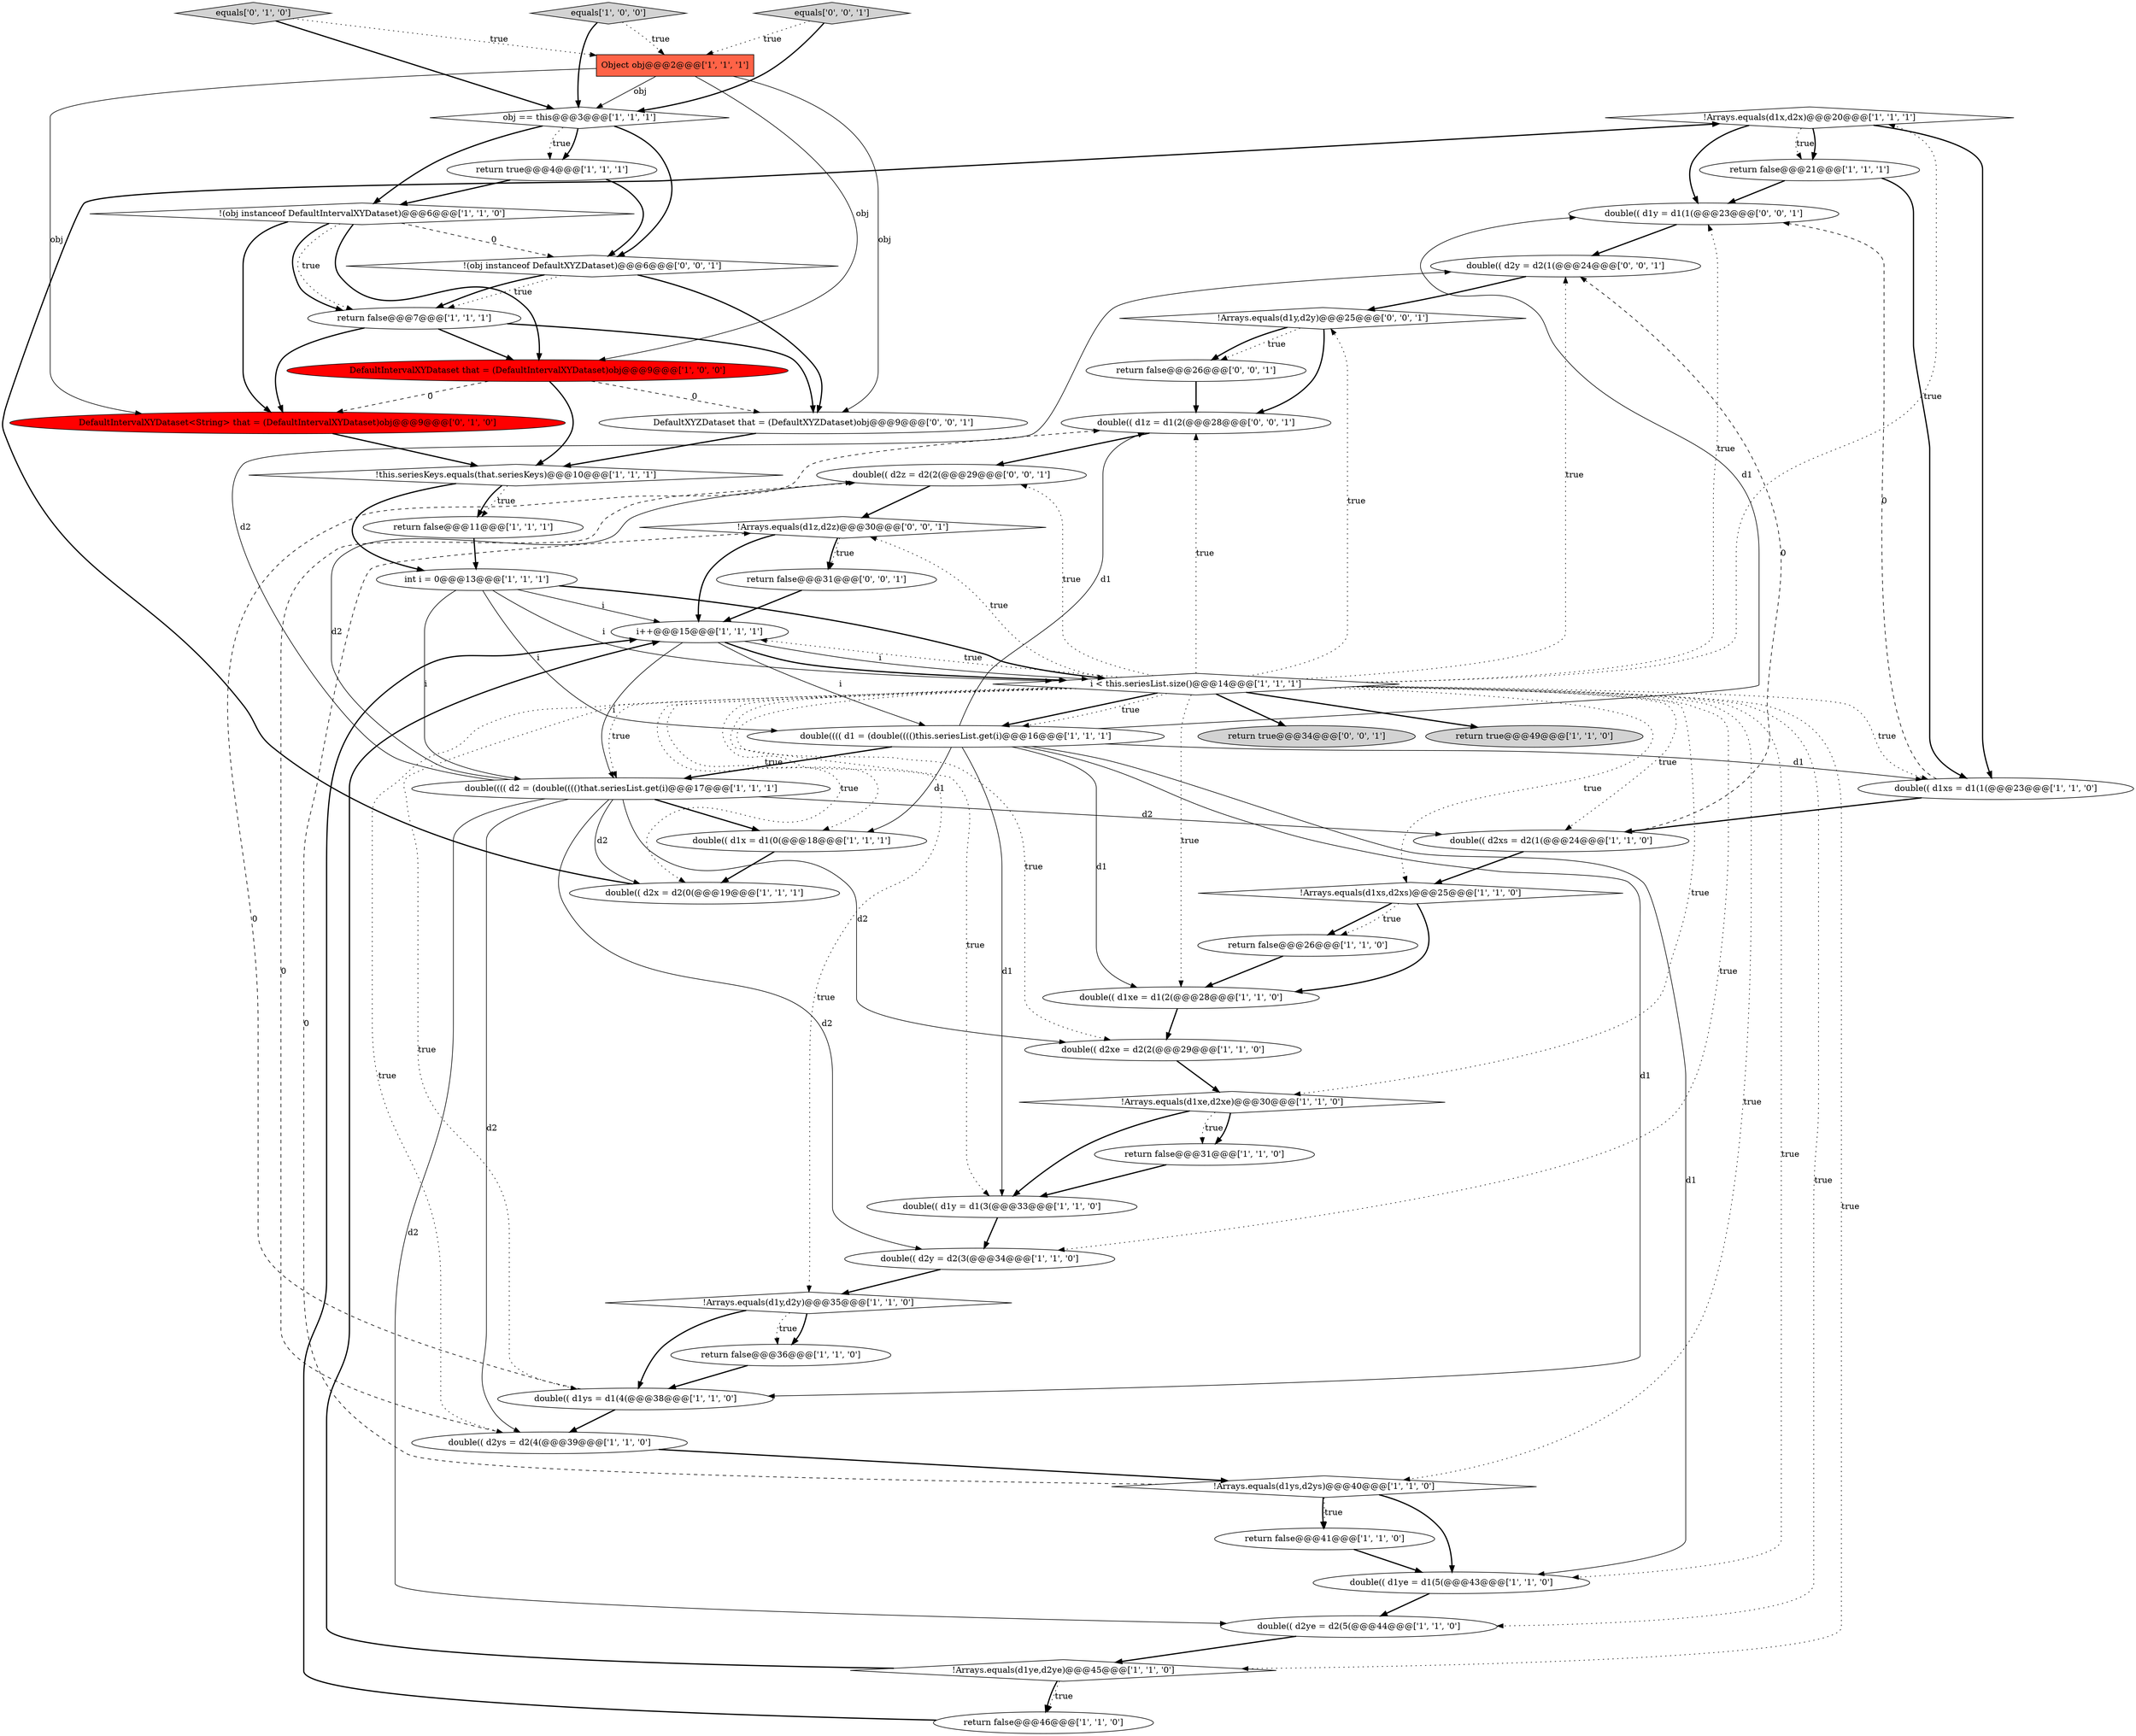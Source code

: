 digraph {
5 [style = filled, label = "!Arrays.equals(d1x,d2x)@@@20@@@['1', '1', '1']", fillcolor = white, shape = diamond image = "AAA0AAABBB1BBB"];
15 [style = filled, label = "double(( d2ys = d2(4(@@@39@@@['1', '1', '0']", fillcolor = white, shape = ellipse image = "AAA0AAABBB1BBB"];
41 [style = filled, label = "double(( d2y = d2(1(@@@24@@@['0', '0', '1']", fillcolor = white, shape = ellipse image = "AAA0AAABBB3BBB"];
47 [style = filled, label = "!(obj instanceof DefaultXYZDataset)@@@6@@@['0', '0', '1']", fillcolor = white, shape = diamond image = "AAA0AAABBB3BBB"];
52 [style = filled, label = "double(( d1y = d1(1(@@@23@@@['0', '0', '1']", fillcolor = white, shape = ellipse image = "AAA0AAABBB3BBB"];
22 [style = filled, label = "return false@@@41@@@['1', '1', '0']", fillcolor = white, shape = ellipse image = "AAA0AAABBB1BBB"];
28 [style = filled, label = "double(( d2x = d2(0(@@@19@@@['1', '1', '1']", fillcolor = white, shape = ellipse image = "AAA0AAABBB1BBB"];
31 [style = filled, label = "!(obj instanceof DefaultIntervalXYDataset)@@@6@@@['1', '1', '0']", fillcolor = white, shape = diamond image = "AAA0AAABBB1BBB"];
29 [style = filled, label = "double(( d1xs = d1(1(@@@23@@@['1', '1', '0']", fillcolor = white, shape = ellipse image = "AAA0AAABBB1BBB"];
11 [style = filled, label = "int i = 0@@@13@@@['1', '1', '1']", fillcolor = white, shape = ellipse image = "AAA0AAABBB1BBB"];
49 [style = filled, label = "equals['0', '0', '1']", fillcolor = lightgray, shape = diamond image = "AAA0AAABBB3BBB"];
2 [style = filled, label = "!Arrays.equals(d1ys,d2ys)@@@40@@@['1', '1', '0']", fillcolor = white, shape = diamond image = "AAA0AAABBB1BBB"];
7 [style = filled, label = "equals['1', '0', '0']", fillcolor = lightgray, shape = diamond image = "AAA0AAABBB1BBB"];
30 [style = filled, label = "double(( d2xe = d2(2(@@@29@@@['1', '1', '0']", fillcolor = white, shape = ellipse image = "AAA0AAABBB1BBB"];
32 [style = filled, label = "DefaultIntervalXYDataset that = (DefaultIntervalXYDataset)obj@@@9@@@['1', '0', '0']", fillcolor = red, shape = ellipse image = "AAA1AAABBB1BBB"];
37 [style = filled, label = "double(( d1ye = d1(5(@@@43@@@['1', '1', '0']", fillcolor = white, shape = ellipse image = "AAA0AAABBB1BBB"];
10 [style = filled, label = "double(( d1y = d1(3(@@@33@@@['1', '1', '0']", fillcolor = white, shape = ellipse image = "AAA0AAABBB1BBB"];
46 [style = filled, label = "return true@@@34@@@['0', '0', '1']", fillcolor = lightgray, shape = ellipse image = "AAA0AAABBB3BBB"];
16 [style = filled, label = "!Arrays.equals(d1xe,d2xe)@@@30@@@['1', '1', '0']", fillcolor = white, shape = diamond image = "AAA0AAABBB1BBB"];
50 [style = filled, label = "DefaultXYZDataset that = (DefaultXYZDataset)obj@@@9@@@['0', '0', '1']", fillcolor = white, shape = ellipse image = "AAA0AAABBB3BBB"];
21 [style = filled, label = "return false@@@36@@@['1', '1', '0']", fillcolor = white, shape = ellipse image = "AAA0AAABBB1BBB"];
48 [style = filled, label = "return false@@@26@@@['0', '0', '1']", fillcolor = white, shape = ellipse image = "AAA0AAABBB3BBB"];
34 [style = filled, label = "i++@@@15@@@['1', '1', '1']", fillcolor = white, shape = ellipse image = "AAA0AAABBB1BBB"];
20 [style = filled, label = "return true@@@49@@@['1', '1', '0']", fillcolor = lightgray, shape = ellipse image = "AAA0AAABBB1BBB"];
25 [style = filled, label = "!Arrays.equals(d1xs,d2xs)@@@25@@@['1', '1', '0']", fillcolor = white, shape = diamond image = "AAA0AAABBB1BBB"];
9 [style = filled, label = "!Arrays.equals(d1y,d2y)@@@35@@@['1', '1', '0']", fillcolor = white, shape = diamond image = "AAA0AAABBB1BBB"];
0 [style = filled, label = "i < this.seriesList.size()@@@14@@@['1', '1', '1']", fillcolor = white, shape = diamond image = "AAA0AAABBB1BBB"];
43 [style = filled, label = "double(( d1z = d1(2(@@@28@@@['0', '0', '1']", fillcolor = white, shape = ellipse image = "AAA0AAABBB3BBB"];
3 [style = filled, label = "double(( d1x = d1(0(@@@18@@@['1', '1', '1']", fillcolor = white, shape = ellipse image = "AAA0AAABBB1BBB"];
35 [style = filled, label = "double(( d2xs = d2(1(@@@24@@@['1', '1', '0']", fillcolor = white, shape = ellipse image = "AAA0AAABBB1BBB"];
14 [style = filled, label = "!Arrays.equals(d1ye,d2ye)@@@45@@@['1', '1', '0']", fillcolor = white, shape = diamond image = "AAA0AAABBB1BBB"];
38 [style = filled, label = "double(( d2ye = d2(5(@@@44@@@['1', '1', '0']", fillcolor = white, shape = ellipse image = "AAA0AAABBB1BBB"];
40 [style = filled, label = "DefaultIntervalXYDataset<String> that = (DefaultIntervalXYDataset)obj@@@9@@@['0', '1', '0']", fillcolor = red, shape = ellipse image = "AAA1AAABBB2BBB"];
39 [style = filled, label = "equals['0', '1', '0']", fillcolor = lightgray, shape = diamond image = "AAA0AAABBB2BBB"];
1 [style = filled, label = "double(((( d1 = (double(((()this.seriesList.get(i)@@@16@@@['1', '1', '1']", fillcolor = white, shape = ellipse image = "AAA0AAABBB1BBB"];
6 [style = filled, label = "return false@@@21@@@['1', '1', '1']", fillcolor = white, shape = ellipse image = "AAA0AAABBB1BBB"];
42 [style = filled, label = "return false@@@31@@@['0', '0', '1']", fillcolor = white, shape = ellipse image = "AAA0AAABBB3BBB"];
4 [style = filled, label = "return true@@@4@@@['1', '1', '1']", fillcolor = white, shape = ellipse image = "AAA0AAABBB1BBB"];
8 [style = filled, label = "return false@@@7@@@['1', '1', '1']", fillcolor = white, shape = ellipse image = "AAA0AAABBB1BBB"];
23 [style = filled, label = "return false@@@46@@@['1', '1', '0']", fillcolor = white, shape = ellipse image = "AAA0AAABBB1BBB"];
24 [style = filled, label = "!this.seriesKeys.equals(that.seriesKeys)@@@10@@@['1', '1', '1']", fillcolor = white, shape = diamond image = "AAA0AAABBB1BBB"];
27 [style = filled, label = "Object obj@@@2@@@['1', '1', '1']", fillcolor = tomato, shape = box image = "AAA0AAABBB1BBB"];
44 [style = filled, label = "!Arrays.equals(d1z,d2z)@@@30@@@['0', '0', '1']", fillcolor = white, shape = diamond image = "AAA0AAABBB3BBB"];
17 [style = filled, label = "return false@@@31@@@['1', '1', '0']", fillcolor = white, shape = ellipse image = "AAA0AAABBB1BBB"];
19 [style = filled, label = "return false@@@26@@@['1', '1', '0']", fillcolor = white, shape = ellipse image = "AAA0AAABBB1BBB"];
51 [style = filled, label = "!Arrays.equals(d1y,d2y)@@@25@@@['0', '0', '1']", fillcolor = white, shape = diamond image = "AAA0AAABBB3BBB"];
36 [style = filled, label = "double(( d2y = d2(3(@@@34@@@['1', '1', '0']", fillcolor = white, shape = ellipse image = "AAA0AAABBB1BBB"];
26 [style = filled, label = "double(( d1ys = d1(4(@@@38@@@['1', '1', '0']", fillcolor = white, shape = ellipse image = "AAA0AAABBB1BBB"];
45 [style = filled, label = "double(( d2z = d2(2(@@@29@@@['0', '0', '1']", fillcolor = white, shape = ellipse image = "AAA0AAABBB3BBB"];
33 [style = filled, label = "return false@@@11@@@['1', '1', '1']", fillcolor = white, shape = ellipse image = "AAA0AAABBB1BBB"];
18 [style = filled, label = "double(((( d2 = (double(((()that.seriesList.get(i)@@@17@@@['1', '1', '1']", fillcolor = white, shape = ellipse image = "AAA0AAABBB1BBB"];
12 [style = filled, label = "double(( d1xe = d1(2(@@@28@@@['1', '1', '0']", fillcolor = white, shape = ellipse image = "AAA0AAABBB1BBB"];
13 [style = filled, label = "obj == this@@@3@@@['1', '1', '1']", fillcolor = white, shape = diamond image = "AAA0AAABBB1BBB"];
0->12 [style = dotted, label="true"];
18->3 [style = bold, label=""];
13->47 [style = bold, label=""];
0->5 [style = dotted, label="true"];
2->22 [style = dotted, label="true"];
0->46 [style = bold, label=""];
22->37 [style = bold, label=""];
16->17 [style = dotted, label="true"];
11->1 [style = solid, label="i"];
24->33 [style = dotted, label="true"];
51->48 [style = dotted, label="true"];
1->12 [style = solid, label="d1"];
11->34 [style = solid, label="i"];
0->25 [style = dotted, label="true"];
8->40 [style = bold, label=""];
26->43 [style = dashed, label="0"];
29->52 [style = dashed, label="0"];
6->29 [style = bold, label=""];
27->13 [style = solid, label="obj"];
15->45 [style = dashed, label="0"];
9->26 [style = bold, label=""];
33->11 [style = bold, label=""];
21->26 [style = bold, label=""];
51->48 [style = bold, label=""];
1->37 [style = solid, label="d1"];
48->43 [style = bold, label=""];
24->11 [style = bold, label=""];
37->38 [style = bold, label=""];
49->13 [style = bold, label=""];
0->34 [style = dotted, label="true"];
0->52 [style = dotted, label="true"];
26->15 [style = bold, label=""];
25->19 [style = bold, label=""];
9->21 [style = bold, label=""];
7->27 [style = dotted, label="true"];
31->40 [style = bold, label=""];
40->24 [style = bold, label=""];
18->45 [style = solid, label="d2"];
0->3 [style = dotted, label="true"];
13->31 [style = bold, label=""];
11->0 [style = solid, label="i"];
25->19 [style = dotted, label="true"];
13->4 [style = dotted, label="true"];
0->38 [style = dotted, label="true"];
18->28 [style = solid, label="d2"];
5->29 [style = bold, label=""];
34->18 [style = solid, label="i"];
0->45 [style = dotted, label="true"];
0->44 [style = dotted, label="true"];
28->5 [style = bold, label=""];
34->1 [style = solid, label="i"];
36->9 [style = bold, label=""];
18->35 [style = solid, label="d2"];
19->12 [style = bold, label=""];
0->10 [style = dotted, label="true"];
0->43 [style = dotted, label="true"];
18->36 [style = solid, label="d2"];
5->6 [style = dotted, label="true"];
16->17 [style = bold, label=""];
9->21 [style = dotted, label="true"];
34->0 [style = bold, label=""];
49->27 [style = dotted, label="true"];
43->45 [style = bold, label=""];
39->27 [style = dotted, label="true"];
5->6 [style = bold, label=""];
44->42 [style = dotted, label="true"];
0->37 [style = dotted, label="true"];
18->38 [style = solid, label="d2"];
44->34 [style = bold, label=""];
5->52 [style = bold, label=""];
0->20 [style = bold, label=""];
1->10 [style = solid, label="d1"];
0->14 [style = dotted, label="true"];
0->51 [style = dotted, label="true"];
1->26 [style = solid, label="d1"];
29->35 [style = bold, label=""];
0->26 [style = dotted, label="true"];
0->41 [style = dotted, label="true"];
4->47 [style = bold, label=""];
27->50 [style = solid, label="obj"];
17->10 [style = bold, label=""];
44->42 [style = bold, label=""];
47->8 [style = dotted, label="true"];
0->18 [style = dotted, label="true"];
1->3 [style = solid, label="d1"];
39->13 [style = bold, label=""];
1->52 [style = solid, label="d1"];
31->32 [style = bold, label=""];
52->41 [style = bold, label=""];
14->23 [style = dotted, label="true"];
34->0 [style = solid, label="i"];
18->41 [style = solid, label="d2"];
0->30 [style = dotted, label="true"];
45->44 [style = bold, label=""];
47->50 [style = bold, label=""];
31->8 [style = dotted, label="true"];
35->25 [style = bold, label=""];
18->30 [style = solid, label="d2"];
24->33 [style = bold, label=""];
4->31 [style = bold, label=""];
3->28 [style = bold, label=""];
14->23 [style = bold, label=""];
0->1 [style = bold, label=""];
32->50 [style = dashed, label="0"];
8->50 [style = bold, label=""];
51->43 [style = bold, label=""];
0->16 [style = dotted, label="true"];
0->9 [style = dotted, label="true"];
31->8 [style = bold, label=""];
35->41 [style = dashed, label="0"];
50->24 [style = bold, label=""];
0->1 [style = dotted, label="true"];
7->13 [style = bold, label=""];
18->15 [style = solid, label="d2"];
0->28 [style = dotted, label="true"];
42->34 [style = bold, label=""];
15->2 [style = bold, label=""];
31->47 [style = dashed, label="0"];
1->29 [style = solid, label="d1"];
8->32 [style = bold, label=""];
47->8 [style = bold, label=""];
16->10 [style = bold, label=""];
0->15 [style = dotted, label="true"];
0->35 [style = dotted, label="true"];
14->34 [style = bold, label=""];
1->18 [style = bold, label=""];
12->30 [style = bold, label=""];
1->43 [style = solid, label="d1"];
6->52 [style = bold, label=""];
27->40 [style = solid, label="obj"];
10->36 [style = bold, label=""];
0->36 [style = dotted, label="true"];
38->14 [style = bold, label=""];
27->32 [style = solid, label="obj"];
0->29 [style = dotted, label="true"];
11->0 [style = bold, label=""];
32->40 [style = dashed, label="0"];
25->12 [style = bold, label=""];
41->51 [style = bold, label=""];
23->34 [style = bold, label=""];
0->2 [style = dotted, label="true"];
2->37 [style = bold, label=""];
2->22 [style = bold, label=""];
30->16 [style = bold, label=""];
32->24 [style = bold, label=""];
11->18 [style = solid, label="i"];
2->44 [style = dashed, label="0"];
13->4 [style = bold, label=""];
}
